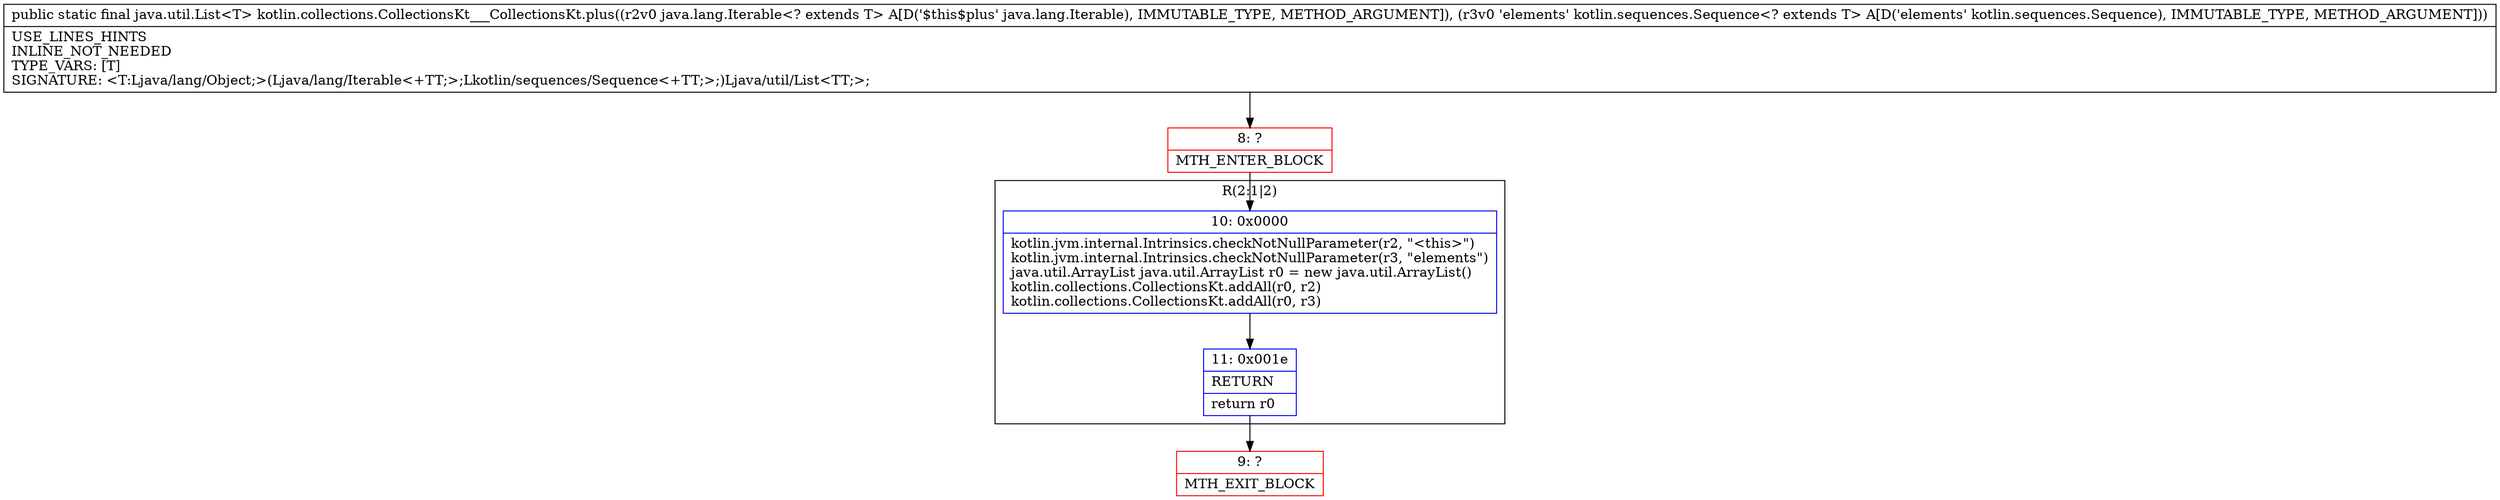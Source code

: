 digraph "CFG forkotlin.collections.CollectionsKt___CollectionsKt.plus(Ljava\/lang\/Iterable;Lkotlin\/sequences\/Sequence;)Ljava\/util\/List;" {
subgraph cluster_Region_1017900879 {
label = "R(2:1|2)";
node [shape=record,color=blue];
Node_10 [shape=record,label="{10\:\ 0x0000|kotlin.jvm.internal.Intrinsics.checkNotNullParameter(r2, \"\<this\>\")\lkotlin.jvm.internal.Intrinsics.checkNotNullParameter(r3, \"elements\")\ljava.util.ArrayList java.util.ArrayList r0 = new java.util.ArrayList()\lkotlin.collections.CollectionsKt.addAll(r0, r2)\lkotlin.collections.CollectionsKt.addAll(r0, r3)\l}"];
Node_11 [shape=record,label="{11\:\ 0x001e|RETURN\l|return r0\l}"];
}
Node_8 [shape=record,color=red,label="{8\:\ ?|MTH_ENTER_BLOCK\l}"];
Node_9 [shape=record,color=red,label="{9\:\ ?|MTH_EXIT_BLOCK\l}"];
MethodNode[shape=record,label="{public static final java.util.List\<T\> kotlin.collections.CollectionsKt___CollectionsKt.plus((r2v0 java.lang.Iterable\<? extends T\> A[D('$this$plus' java.lang.Iterable), IMMUTABLE_TYPE, METHOD_ARGUMENT]), (r3v0 'elements' kotlin.sequences.Sequence\<? extends T\> A[D('elements' kotlin.sequences.Sequence), IMMUTABLE_TYPE, METHOD_ARGUMENT]))  | USE_LINES_HINTS\lINLINE_NOT_NEEDED\lTYPE_VARS: [T]\lSIGNATURE: \<T:Ljava\/lang\/Object;\>(Ljava\/lang\/Iterable\<+TT;\>;Lkotlin\/sequences\/Sequence\<+TT;\>;)Ljava\/util\/List\<TT;\>;\l}"];
MethodNode -> Node_8;Node_10 -> Node_11;
Node_11 -> Node_9;
Node_8 -> Node_10;
}

